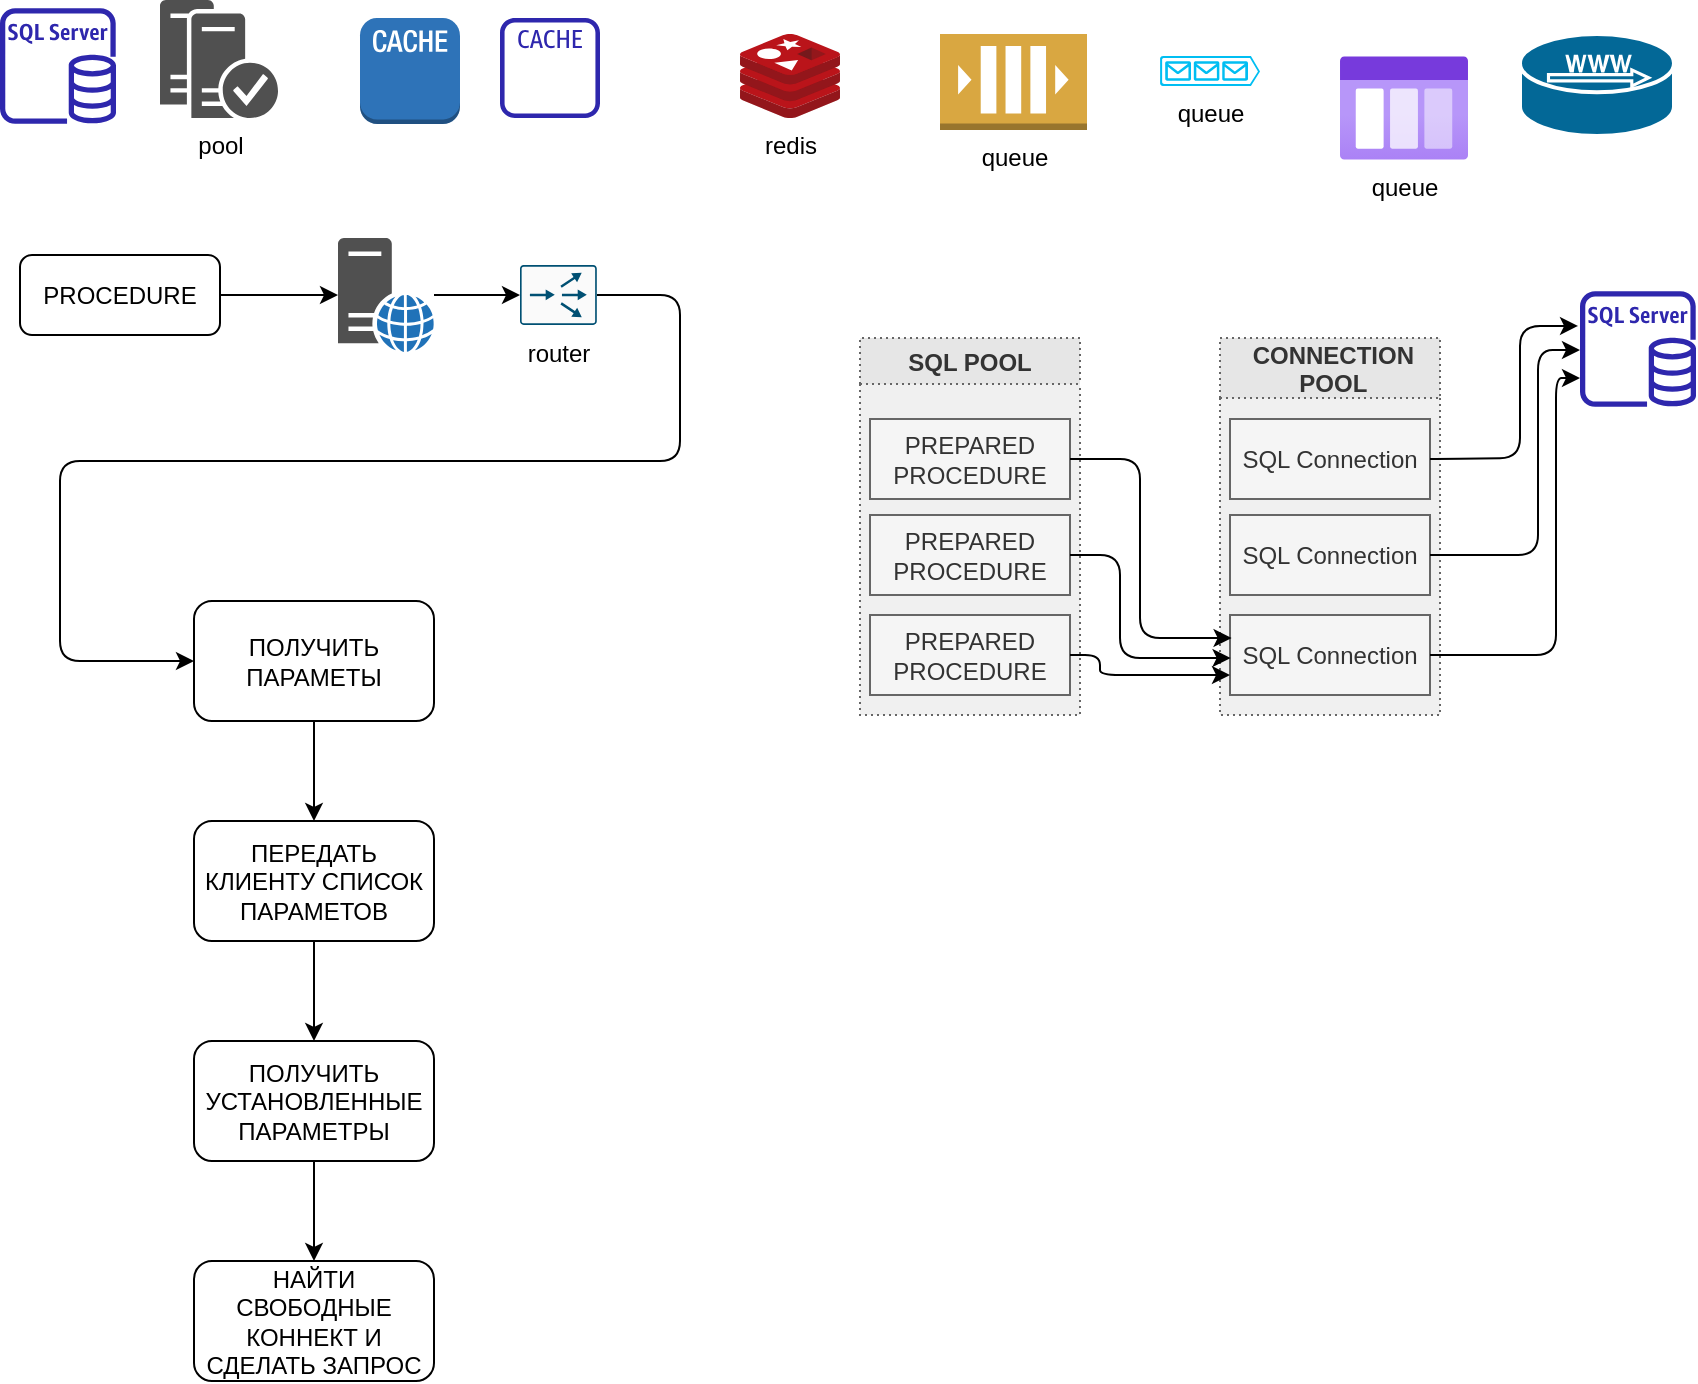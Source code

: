 <mxfile version="20.5.3" type="github">
  <diagram id="Nt1I0_a-7QM22VSomyQ9" name="набросок ">
    <mxGraphModel dx="356" dy="233" grid="1" gridSize="1" guides="1" tooltips="1" connect="1" arrows="1" fold="1" page="1" pageScale="1" pageWidth="827" pageHeight="1169" math="0" shadow="0">
      <root>
        <mxCell id="0" />
        <mxCell id="1" parent="0" />
        <mxCell id="vu4FwoLVePWW2kg690E7-1" value="pool" style="sketch=0;pointerEvents=1;shadow=0;dashed=0;html=1;strokeColor=none;fillColor=#505050;labelPosition=center;verticalLabelPosition=bottom;verticalAlign=top;outlineConnect=0;align=center;shape=mxgraph.office.servers.trusted_application_pool;" vertex="1" parent="1">
          <mxGeometry x="110" y="21" width="59" height="59" as="geometry" />
        </mxCell>
        <mxCell id="vu4FwoLVePWW2kg690E7-2" value="" style="sketch=0;outlineConnect=0;fontColor=#232F3E;gradientColor=none;fillColor=#2E27AD;strokeColor=none;dashed=0;verticalLabelPosition=bottom;verticalAlign=top;align=center;html=1;fontSize=12;fontStyle=0;aspect=fixed;pointerEvents=1;shape=mxgraph.aws4.cache_node;" vertex="1" parent="1">
          <mxGeometry x="280" y="30" width="50" height="50" as="geometry" />
        </mxCell>
        <mxCell id="vu4FwoLVePWW2kg690E7-3" value="redis" style="sketch=0;aspect=fixed;html=1;points=[];align=center;image;fontSize=12;image=img/lib/mscae/Cache_Redis_Product.svg;" vertex="1" parent="1">
          <mxGeometry x="400" y="38" width="50" height="42" as="geometry" />
        </mxCell>
        <mxCell id="vu4FwoLVePWW2kg690E7-4" value="" style="outlineConnect=0;dashed=0;verticalLabelPosition=bottom;verticalAlign=top;align=center;html=1;shape=mxgraph.aws3.cache_node;fillColor=#2E73B8;gradientColor=none;" vertex="1" parent="1">
          <mxGeometry x="210" y="30" width="50" height="53" as="geometry" />
        </mxCell>
        <mxCell id="vu4FwoLVePWW2kg690E7-5" value="queue" style="outlineConnect=0;dashed=0;verticalLabelPosition=bottom;verticalAlign=top;align=center;html=1;shape=mxgraph.aws3.queue;fillColor=#D9A741;gradientColor=none;" vertex="1" parent="1">
          <mxGeometry x="500" y="38" width="73.5" height="48" as="geometry" />
        </mxCell>
        <mxCell id="vu4FwoLVePWW2kg690E7-6" value="queue" style="verticalLabelPosition=bottom;html=1;verticalAlign=top;align=center;strokeColor=none;fillColor=#00BEF2;shape=mxgraph.azure.queue_generic;pointerEvents=1;" vertex="1" parent="1">
          <mxGeometry x="610" y="49" width="50" height="15" as="geometry" />
        </mxCell>
        <mxCell id="vu4FwoLVePWW2kg690E7-8" value="queue" style="aspect=fixed;html=1;points=[];align=center;image;fontSize=12;image=img/lib/azure2/general/Storage_Queue.svg;" vertex="1" parent="1">
          <mxGeometry x="700" y="49" width="64" height="52" as="geometry" />
        </mxCell>
        <mxCell id="vu4FwoLVePWW2kg690E7-9" value="" style="sketch=0;outlineConnect=0;fontColor=#232F3E;gradientColor=none;fillColor=#2E27AD;strokeColor=none;dashed=0;verticalLabelPosition=bottom;verticalAlign=top;align=center;html=1;fontSize=12;fontStyle=0;aspect=fixed;pointerEvents=1;shape=mxgraph.aws4.rds_sql_server_instance;" vertex="1" parent="1">
          <mxGeometry x="30" y="25" width="58" height="58" as="geometry" />
        </mxCell>
        <mxCell id="vu4FwoLVePWW2kg690E7-21" value="" style="edgeStyle=orthogonalEdgeStyle;rounded=1;orthogonalLoop=1;jettySize=auto;html=1;entryX=0;entryY=0.5;entryDx=0;entryDy=0;" edge="1" parent="1" source="vu4FwoLVePWW2kg690E7-11" target="vu4FwoLVePWW2kg690E7-20">
          <mxGeometry relative="1" as="geometry">
            <mxPoint x="468.4" y="168.5" as="targetPoint" />
            <Array as="points">
              <mxPoint x="370" y="168.5" />
              <mxPoint x="370" y="251.5" />
              <mxPoint x="60" y="251.5" />
              <mxPoint x="60" y="351.5" />
            </Array>
          </mxGeometry>
        </mxCell>
        <mxCell id="vu4FwoLVePWW2kg690E7-11" value="router" style="sketch=0;points=[[0.015,0.015,0],[0.985,0.015,0],[0.985,0.985,0],[0.015,0.985,0],[0.25,0,0],[0.5,0,0],[0.75,0,0],[1,0.25,0],[1,0.5,0],[1,0.75,0],[0.75,1,0],[0.5,1,0],[0.25,1,0],[0,0.75,0],[0,0.5,0],[0,0.25,0]];verticalLabelPosition=bottom;html=1;verticalAlign=top;aspect=fixed;align=center;pointerEvents=1;shape=mxgraph.cisco19.rect;prIcon=content_router;fillColor=#FAFAFA;strokeColor=#005073;" vertex="1" parent="1">
          <mxGeometry x="290" y="153.5" width="38.4" height="30" as="geometry" />
        </mxCell>
        <mxCell id="vu4FwoLVePWW2kg690E7-16" value="" style="edgeStyle=orthogonalEdgeStyle;rounded=0;orthogonalLoop=1;jettySize=auto;html=1;" edge="1" parent="1" source="vu4FwoLVePWW2kg690E7-14" target="vu4FwoLVePWW2kg690E7-18">
          <mxGeometry relative="1" as="geometry">
            <mxPoint x="220" y="168.5" as="targetPoint" />
          </mxGeometry>
        </mxCell>
        <mxCell id="vu4FwoLVePWW2kg690E7-14" value="PROCEDURE " style="rounded=1;whiteSpace=wrap;html=1;" vertex="1" parent="1">
          <mxGeometry x="40" y="148.5" width="100" height="40" as="geometry" />
        </mxCell>
        <mxCell id="vu4FwoLVePWW2kg690E7-17" value="" style="shape=mxgraph.cisco.servers.microwebserver;html=1;pointerEvents=1;dashed=0;fillColor=#036897;strokeColor=#ffffff;strokeWidth=2;verticalLabelPosition=bottom;verticalAlign=top;align=center;outlineConnect=0;" vertex="1" parent="1">
          <mxGeometry x="790" y="38" width="77" height="51" as="geometry" />
        </mxCell>
        <mxCell id="vu4FwoLVePWW2kg690E7-19" value="" style="edgeStyle=orthogonalEdgeStyle;rounded=0;orthogonalLoop=1;jettySize=auto;html=1;" edge="1" parent="1" source="vu4FwoLVePWW2kg690E7-18" target="vu4FwoLVePWW2kg690E7-11">
          <mxGeometry relative="1" as="geometry" />
        </mxCell>
        <mxCell id="vu4FwoLVePWW2kg690E7-18" value="" style="sketch=0;pointerEvents=1;shadow=0;dashed=0;html=1;strokeColor=none;fillColor=#505050;labelPosition=center;verticalLabelPosition=bottom;verticalAlign=top;outlineConnect=0;align=center;shape=mxgraph.office.servers.web_server_blue;" vertex="1" parent="1">
          <mxGeometry x="199" y="140" width="48" height="57" as="geometry" />
        </mxCell>
        <mxCell id="vu4FwoLVePWW2kg690E7-36" value="" style="edgeStyle=orthogonalEdgeStyle;rounded=1;orthogonalLoop=1;jettySize=auto;html=1;" edge="1" parent="1" source="vu4FwoLVePWW2kg690E7-20" target="vu4FwoLVePWW2kg690E7-37">
          <mxGeometry relative="1" as="geometry">
            <mxPoint x="187" y="461.5" as="targetPoint" />
          </mxGeometry>
        </mxCell>
        <mxCell id="vu4FwoLVePWW2kg690E7-20" value="ПОЛУЧИТЬ ПАРАМЕТЫ" style="rounded=1;whiteSpace=wrap;html=1;" vertex="1" parent="1">
          <mxGeometry x="127" y="321.5" width="120" height="60" as="geometry" />
        </mxCell>
        <mxCell id="vu4FwoLVePWW2kg690E7-22" value="" style="sketch=0;outlineConnect=0;fontColor=#232F3E;gradientColor=none;fillColor=#2E27AD;strokeColor=none;dashed=0;verticalLabelPosition=bottom;verticalAlign=top;align=center;html=1;fontSize=12;fontStyle=0;aspect=fixed;pointerEvents=1;shape=mxgraph.aws4.rds_sql_server_instance;" vertex="1" parent="1">
          <mxGeometry x="820" y="166.5" width="58" height="58" as="geometry" />
        </mxCell>
        <mxCell id="vu4FwoLVePWW2kg690E7-39" value="" style="edgeStyle=orthogonalEdgeStyle;rounded=1;orthogonalLoop=1;jettySize=auto;html=1;" edge="1" parent="1" source="vu4FwoLVePWW2kg690E7-37" target="vu4FwoLVePWW2kg690E7-38">
          <mxGeometry relative="1" as="geometry" />
        </mxCell>
        <mxCell id="vu4FwoLVePWW2kg690E7-37" value="ПЕРЕДАТЬ КЛИЕНТУ СПИСОК ПАРАМЕТОВ" style="rounded=1;whiteSpace=wrap;html=1;" vertex="1" parent="1">
          <mxGeometry x="127" y="431.5" width="120" height="60" as="geometry" />
        </mxCell>
        <mxCell id="vu4FwoLVePWW2kg690E7-41" value="" style="edgeStyle=orthogonalEdgeStyle;rounded=1;orthogonalLoop=1;jettySize=auto;html=1;" edge="1" parent="1" source="vu4FwoLVePWW2kg690E7-38" target="vu4FwoLVePWW2kg690E7-40">
          <mxGeometry relative="1" as="geometry" />
        </mxCell>
        <mxCell id="vu4FwoLVePWW2kg690E7-38" value="ПОЛУЧИТЬ УСТАНОВЛЕННЫЕ ПАРАМЕТРЫ" style="rounded=1;whiteSpace=wrap;html=1;" vertex="1" parent="1">
          <mxGeometry x="127" y="541.5" width="120" height="60" as="geometry" />
        </mxCell>
        <mxCell id="vu4FwoLVePWW2kg690E7-40" value="НАЙТИ СВОБОДНЫЕ КОННЕКТ И СДЕЛАТЬ ЗАПРОС" style="rounded=1;whiteSpace=wrap;html=1;" vertex="1" parent="1">
          <mxGeometry x="127" y="651.5" width="120" height="60" as="geometry" />
        </mxCell>
        <mxCell id="vu4FwoLVePWW2kg690E7-44" value="" style="group" vertex="1" connectable="0" parent="1">
          <mxGeometry x="460" y="190" width="110" height="188.5" as="geometry" />
        </mxCell>
        <mxCell id="vu4FwoLVePWW2kg690E7-43" value="SQL POOL" style="swimlane;dashed=1;dashPattern=1 2;fillColor=#E6E6E6;fontColor=#333333;strokeColor=#666666;glass=0;swimlaneFillColor=#F0F0F0;" vertex="1" parent="vu4FwoLVePWW2kg690E7-44">
          <mxGeometry width="110" height="188.5" as="geometry" />
        </mxCell>
        <mxCell id="vu4FwoLVePWW2kg690E7-29" value="PREPARED PROCEDURE" style="rounded=0;whiteSpace=wrap;html=1;fillColor=#f5f5f5;strokeColor=#666666;fontColor=#333333;" vertex="1" parent="vu4FwoLVePWW2kg690E7-44">
          <mxGeometry x="5" y="40.5" width="100" height="40" as="geometry" />
        </mxCell>
        <mxCell id="vu4FwoLVePWW2kg690E7-31" value="PREPARED PROCEDURE" style="rounded=0;whiteSpace=wrap;html=1;fillColor=#f5f5f5;strokeColor=#666666;fontColor=#333333;" vertex="1" parent="vu4FwoLVePWW2kg690E7-44">
          <mxGeometry x="5" y="88.5" width="100" height="40" as="geometry" />
        </mxCell>
        <mxCell id="vu4FwoLVePWW2kg690E7-32" value="PREPARED PROCEDURE" style="rounded=0;whiteSpace=wrap;html=1;fillColor=#f5f5f5;strokeColor=#666666;fontColor=#333333;" vertex="1" parent="vu4FwoLVePWW2kg690E7-44">
          <mxGeometry x="5" y="138.5" width="100" height="40" as="geometry" />
        </mxCell>
        <mxCell id="vu4FwoLVePWW2kg690E7-45" value="" style="group" vertex="1" connectable="0" parent="1">
          <mxGeometry x="640" y="190" width="110" height="188.5" as="geometry" />
        </mxCell>
        <mxCell id="vu4FwoLVePWW2kg690E7-46" value=" CONNECTION&#xa; POOL" style="swimlane;dashed=1;dashPattern=1 2;fillColor=#E6E6E6;fontColor=#333333;strokeColor=#666666;glass=0;swimlaneFillColor=#F0F0F0;startSize=30;" vertex="1" parent="vu4FwoLVePWW2kg690E7-45">
          <mxGeometry width="110" height="188.5" as="geometry" />
        </mxCell>
        <mxCell id="vu4FwoLVePWW2kg690E7-47" value="SQL Connection" style="rounded=0;whiteSpace=wrap;html=1;fillColor=#f5f5f5;strokeColor=#666666;fontColor=#333333;" vertex="1" parent="vu4FwoLVePWW2kg690E7-45">
          <mxGeometry x="5" y="40.5" width="100" height="40" as="geometry" />
        </mxCell>
        <mxCell id="vu4FwoLVePWW2kg690E7-48" value="SQL Connection" style="rounded=0;whiteSpace=wrap;html=1;fillColor=#f5f5f5;strokeColor=#666666;fontColor=#333333;" vertex="1" parent="vu4FwoLVePWW2kg690E7-45">
          <mxGeometry x="5" y="88.5" width="100" height="40" as="geometry" />
        </mxCell>
        <mxCell id="vu4FwoLVePWW2kg690E7-49" value="SQL Connection" style="rounded=0;whiteSpace=wrap;html=1;fillColor=#f5f5f5;strokeColor=#666666;fontColor=#333333;" vertex="1" parent="vu4FwoLVePWW2kg690E7-45">
          <mxGeometry x="5" y="138.5" width="100" height="40" as="geometry" />
        </mxCell>
        <mxCell id="vu4FwoLVePWW2kg690E7-33" value="" style="edgeStyle=orthogonalEdgeStyle;rounded=1;orthogonalLoop=1;jettySize=auto;html=1;exitX=1;exitY=0.5;exitDx=0;exitDy=0;entryX=0.008;entryY=0.288;entryDx=0;entryDy=0;entryPerimeter=0;" edge="1" parent="1" source="vu4FwoLVePWW2kg690E7-29" target="vu4FwoLVePWW2kg690E7-49">
          <mxGeometry relative="1" as="geometry">
            <mxPoint x="640" y="320" as="targetPoint" />
            <Array as="points">
              <mxPoint x="600" y="250" />
              <mxPoint x="600" y="340" />
            </Array>
          </mxGeometry>
        </mxCell>
        <mxCell id="vu4FwoLVePWW2kg690E7-34" value="" style="edgeStyle=orthogonalEdgeStyle;rounded=1;orthogonalLoop=1;jettySize=auto;html=1;entryX=0.003;entryY=0.528;entryDx=0;entryDy=0;entryPerimeter=0;" edge="1" parent="1" source="vu4FwoLVePWW2kg690E7-31" target="vu4FwoLVePWW2kg690E7-49">
          <mxGeometry relative="1" as="geometry">
            <mxPoint x="640" y="337" as="targetPoint" />
            <Array as="points">
              <mxPoint x="590" y="298" />
              <mxPoint x="590" y="350" />
              <mxPoint x="645" y="350" />
            </Array>
          </mxGeometry>
        </mxCell>
        <mxCell id="vu4FwoLVePWW2kg690E7-35" value="" style="edgeStyle=orthogonalEdgeStyle;rounded=1;orthogonalLoop=1;jettySize=auto;html=1;entryX=0;entryY=0.75;entryDx=0;entryDy=0;" edge="1" parent="1" source="vu4FwoLVePWW2kg690E7-32" target="vu4FwoLVePWW2kg690E7-49">
          <mxGeometry relative="1" as="geometry">
            <mxPoint x="640" y="349.5" as="targetPoint" />
            <Array as="points">
              <mxPoint x="580" y="348" />
              <mxPoint x="580" y="358" />
            </Array>
          </mxGeometry>
        </mxCell>
        <mxCell id="vu4FwoLVePWW2kg690E7-26" value="" style="edgeStyle=orthogonalEdgeStyle;rounded=1;orthogonalLoop=1;jettySize=auto;html=1;exitX=1;exitY=0.5;exitDx=0;exitDy=0;entryX=-0.017;entryY=0.301;entryDx=0;entryDy=0;entryPerimeter=0;" edge="1" parent="1" source="vu4FwoLVePWW2kg690E7-47" target="vu4FwoLVePWW2kg690E7-22">
          <mxGeometry relative="1" as="geometry">
            <mxPoint x="750" y="211.5" as="sourcePoint" />
            <mxPoint x="800" y="170" as="targetPoint" />
            <Array as="points">
              <mxPoint x="750" y="251" />
              <mxPoint x="790" y="250" />
              <mxPoint x="790" y="184" />
            </Array>
          </mxGeometry>
        </mxCell>
        <mxCell id="vu4FwoLVePWW2kg690E7-27" value="" style="edgeStyle=orthogonalEdgeStyle;rounded=1;orthogonalLoop=1;jettySize=auto;html=1;exitX=1;exitY=0.5;exitDx=0;exitDy=0;" edge="1" parent="1" source="vu4FwoLVePWW2kg690E7-48" target="vu4FwoLVePWW2kg690E7-22">
          <mxGeometry relative="1" as="geometry">
            <mxPoint x="810" y="206.5" as="targetPoint" />
            <mxPoint x="750" y="275" as="sourcePoint" />
            <Array as="points">
              <mxPoint x="799" y="299" />
              <mxPoint x="799" y="196" />
            </Array>
          </mxGeometry>
        </mxCell>
        <mxCell id="vu4FwoLVePWW2kg690E7-51" value="" style="edgeStyle=orthogonalEdgeStyle;rounded=1;orthogonalLoop=1;jettySize=auto;html=1;" edge="1" parent="1" source="vu4FwoLVePWW2kg690E7-49" target="vu4FwoLVePWW2kg690E7-22">
          <mxGeometry relative="1" as="geometry">
            <mxPoint x="825" y="348.5" as="targetPoint" />
            <Array as="points">
              <mxPoint x="808" y="349" />
              <mxPoint x="808" y="210" />
            </Array>
          </mxGeometry>
        </mxCell>
      </root>
    </mxGraphModel>
  </diagram>
</mxfile>
